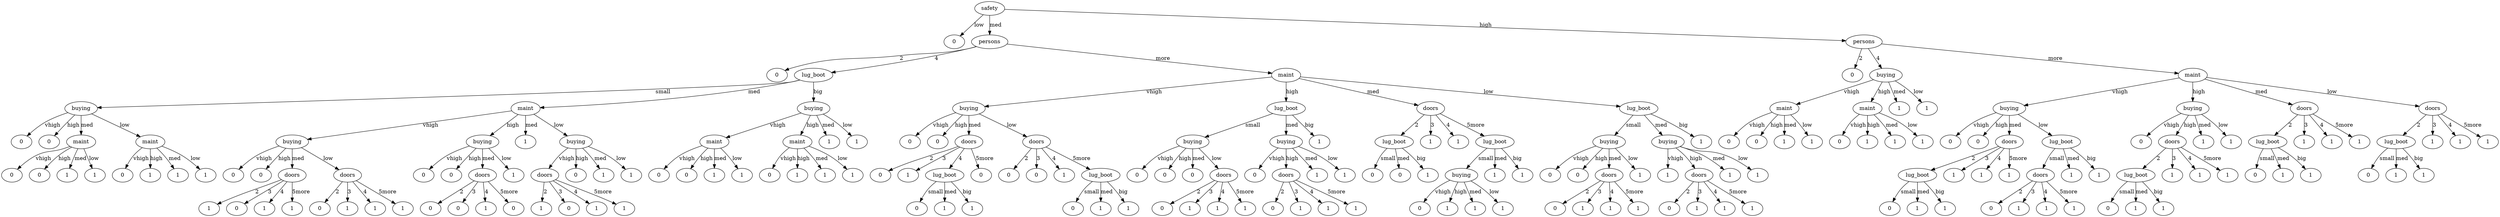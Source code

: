 digraph "ID3_Decision_Tree.gv" {
	5 [label=safety]
	"50low" [label=0]
	5 -> "50low" [label=low]
	"5personsmed" [label=persons]
	5 -> "5personsmed" [label=med]
	"5personsmed02" [label=0]
	"5personsmed" -> "5personsmed02" [label=2]
	"5personsmedlug_boot4" [label=lug_boot]
	"5personsmed" -> "5personsmedlug_boot4" [label=4]
	"5personsmedlug_boot4buyingsmall" [label=buying]
	"5personsmedlug_boot4" -> "5personsmedlug_boot4buyingsmall" [label=small]
	"5personsmedlug_boot4buyingsmall0vhigh" [label=0]
	"5personsmedlug_boot4buyingsmall" -> "5personsmedlug_boot4buyingsmall0vhigh" [label=vhigh]
	"5personsmedlug_boot4buyingsmall0high" [label=0]
	"5personsmedlug_boot4buyingsmall" -> "5personsmedlug_boot4buyingsmall0high" [label=high]
	"5personsmedlug_boot4buyingsmallmaintmed" [label=maint]
	"5personsmedlug_boot4buyingsmall" -> "5personsmedlug_boot4buyingsmallmaintmed" [label=med]
	"5personsmedlug_boot4buyingsmallmaintmed0vhigh" [label=0]
	"5personsmedlug_boot4buyingsmallmaintmed" -> "5personsmedlug_boot4buyingsmallmaintmed0vhigh" [label=vhigh]
	"5personsmedlug_boot4buyingsmallmaintmed0high" [label=0]
	"5personsmedlug_boot4buyingsmallmaintmed" -> "5personsmedlug_boot4buyingsmallmaintmed0high" [label=high]
	"5personsmedlug_boot4buyingsmallmaintmed1med" [label=1]
	"5personsmedlug_boot4buyingsmallmaintmed" -> "5personsmedlug_boot4buyingsmallmaintmed1med" [label=med]
	"5personsmedlug_boot4buyingsmallmaintmed1low" [label=1]
	"5personsmedlug_boot4buyingsmallmaintmed" -> "5personsmedlug_boot4buyingsmallmaintmed1low" [label=low]
	"5personsmedlug_boot4buyingsmallmaintlow" [label=maint]
	"5personsmedlug_boot4buyingsmall" -> "5personsmedlug_boot4buyingsmallmaintlow" [label=low]
	"5personsmedlug_boot4buyingsmallmaintlow0vhigh" [label=0]
	"5personsmedlug_boot4buyingsmallmaintlow" -> "5personsmedlug_boot4buyingsmallmaintlow0vhigh" [label=vhigh]
	"5personsmedlug_boot4buyingsmallmaintlow1high" [label=1]
	"5personsmedlug_boot4buyingsmallmaintlow" -> "5personsmedlug_boot4buyingsmallmaintlow1high" [label=high]
	"5personsmedlug_boot4buyingsmallmaintlow1med" [label=1]
	"5personsmedlug_boot4buyingsmallmaintlow" -> "5personsmedlug_boot4buyingsmallmaintlow1med" [label=med]
	"5personsmedlug_boot4buyingsmallmaintlow1low" [label=1]
	"5personsmedlug_boot4buyingsmallmaintlow" -> "5personsmedlug_boot4buyingsmallmaintlow1low" [label=low]
	"5personsmedlug_boot4maintmed" [label=maint]
	"5personsmedlug_boot4" -> "5personsmedlug_boot4maintmed" [label=med]
	"5personsmedlug_boot4maintmedbuyingvhigh" [label=buying]
	"5personsmedlug_boot4maintmed" -> "5personsmedlug_boot4maintmedbuyingvhigh" [label=vhigh]
	"5personsmedlug_boot4maintmedbuyingvhigh0vhigh" [label=0]
	"5personsmedlug_boot4maintmedbuyingvhigh" -> "5personsmedlug_boot4maintmedbuyingvhigh0vhigh" [label=vhigh]
	"5personsmedlug_boot4maintmedbuyingvhigh0high" [label=0]
	"5personsmedlug_boot4maintmedbuyingvhigh" -> "5personsmedlug_boot4maintmedbuyingvhigh0high" [label=high]
	"5personsmedlug_boot4maintmedbuyingvhighdoorsmed" [label=doors]
	"5personsmedlug_boot4maintmedbuyingvhigh" -> "5personsmedlug_boot4maintmedbuyingvhighdoorsmed" [label=med]
	"5personsmedlug_boot4maintmedbuyingvhighdoorsmed12" [label=1]
	"5personsmedlug_boot4maintmedbuyingvhighdoorsmed" -> "5personsmedlug_boot4maintmedbuyingvhighdoorsmed12" [label=2]
	"5personsmedlug_boot4maintmedbuyingvhighdoorsmed03" [label=0]
	"5personsmedlug_boot4maintmedbuyingvhighdoorsmed" -> "5personsmedlug_boot4maintmedbuyingvhighdoorsmed03" [label=3]
	"5personsmedlug_boot4maintmedbuyingvhighdoorsmed14" [label=1]
	"5personsmedlug_boot4maintmedbuyingvhighdoorsmed" -> "5personsmedlug_boot4maintmedbuyingvhighdoorsmed14" [label=4]
	"5personsmedlug_boot4maintmedbuyingvhighdoorsmed15more" [label=1]
	"5personsmedlug_boot4maintmedbuyingvhighdoorsmed" -> "5personsmedlug_boot4maintmedbuyingvhighdoorsmed15more" [label="5more"]
	"5personsmedlug_boot4maintmedbuyingvhighdoorslow" [label=doors]
	"5personsmedlug_boot4maintmedbuyingvhigh" -> "5personsmedlug_boot4maintmedbuyingvhighdoorslow" [label=low]
	"5personsmedlug_boot4maintmedbuyingvhighdoorslow02" [label=0]
	"5personsmedlug_boot4maintmedbuyingvhighdoorslow" -> "5personsmedlug_boot4maintmedbuyingvhighdoorslow02" [label=2]
	"5personsmedlug_boot4maintmedbuyingvhighdoorslow13" [label=1]
	"5personsmedlug_boot4maintmedbuyingvhighdoorslow" -> "5personsmedlug_boot4maintmedbuyingvhighdoorslow13" [label=3]
	"5personsmedlug_boot4maintmedbuyingvhighdoorslow14" [label=1]
	"5personsmedlug_boot4maintmedbuyingvhighdoorslow" -> "5personsmedlug_boot4maintmedbuyingvhighdoorslow14" [label=4]
	"5personsmedlug_boot4maintmedbuyingvhighdoorslow15more" [label=1]
	"5personsmedlug_boot4maintmedbuyingvhighdoorslow" -> "5personsmedlug_boot4maintmedbuyingvhighdoorslow15more" [label="5more"]
	"5personsmedlug_boot4maintmedbuyinghigh" [label=buying]
	"5personsmedlug_boot4maintmed" -> "5personsmedlug_boot4maintmedbuyinghigh" [label=high]
	"5personsmedlug_boot4maintmedbuyinghigh0vhigh" [label=0]
	"5personsmedlug_boot4maintmedbuyinghigh" -> "5personsmedlug_boot4maintmedbuyinghigh0vhigh" [label=vhigh]
	"5personsmedlug_boot4maintmedbuyinghigh0high" [label=0]
	"5personsmedlug_boot4maintmedbuyinghigh" -> "5personsmedlug_boot4maintmedbuyinghigh0high" [label=high]
	"5personsmedlug_boot4maintmedbuyinghighdoorsmed" [label=doors]
	"5personsmedlug_boot4maintmedbuyinghigh" -> "5personsmedlug_boot4maintmedbuyinghighdoorsmed" [label=med]
	"5personsmedlug_boot4maintmedbuyinghighdoorsmed02" [label=0]
	"5personsmedlug_boot4maintmedbuyinghighdoorsmed" -> "5personsmedlug_boot4maintmedbuyinghighdoorsmed02" [label=2]
	"5personsmedlug_boot4maintmedbuyinghighdoorsmed03" [label=0]
	"5personsmedlug_boot4maintmedbuyinghighdoorsmed" -> "5personsmedlug_boot4maintmedbuyinghighdoorsmed03" [label=3]
	"5personsmedlug_boot4maintmedbuyinghighdoorsmed14" [label=1]
	"5personsmedlug_boot4maintmedbuyinghighdoorsmed" -> "5personsmedlug_boot4maintmedbuyinghighdoorsmed14" [label=4]
	"5personsmedlug_boot4maintmedbuyinghighdoorsmed05more" [label=0]
	"5personsmedlug_boot4maintmedbuyinghighdoorsmed" -> "5personsmedlug_boot4maintmedbuyinghighdoorsmed05more" [label="5more"]
	"5personsmedlug_boot4maintmedbuyinghigh1low" [label=1]
	"5personsmedlug_boot4maintmedbuyinghigh" -> "5personsmedlug_boot4maintmedbuyinghigh1low" [label=low]
	"5personsmedlug_boot4maintmed1med" [label=1]
	"5personsmedlug_boot4maintmed" -> "5personsmedlug_boot4maintmed1med" [label=med]
	"5personsmedlug_boot4maintmedbuyinglow" [label=buying]
	"5personsmedlug_boot4maintmed" -> "5personsmedlug_boot4maintmedbuyinglow" [label=low]
	"5personsmedlug_boot4maintmedbuyinglowdoorsvhigh" [label=doors]
	"5personsmedlug_boot4maintmedbuyinglow" -> "5personsmedlug_boot4maintmedbuyinglowdoorsvhigh" [label=vhigh]
	"5personsmedlug_boot4maintmedbuyinglowdoorsvhigh12" [label=1]
	"5personsmedlug_boot4maintmedbuyinglowdoorsvhigh" -> "5personsmedlug_boot4maintmedbuyinglowdoorsvhigh12" [label=2]
	"5personsmedlug_boot4maintmedbuyinglowdoorsvhigh03" [label=0]
	"5personsmedlug_boot4maintmedbuyinglowdoorsvhigh" -> "5personsmedlug_boot4maintmedbuyinglowdoorsvhigh03" [label=3]
	"5personsmedlug_boot4maintmedbuyinglowdoorsvhigh14" [label=1]
	"5personsmedlug_boot4maintmedbuyinglowdoorsvhigh" -> "5personsmedlug_boot4maintmedbuyinglowdoorsvhigh14" [label=4]
	"5personsmedlug_boot4maintmedbuyinglowdoorsvhigh15more" [label=1]
	"5personsmedlug_boot4maintmedbuyinglowdoorsvhigh" -> "5personsmedlug_boot4maintmedbuyinglowdoorsvhigh15more" [label="5more"]
	"5personsmedlug_boot4maintmedbuyinglow0high" [label=0]
	"5personsmedlug_boot4maintmedbuyinglow" -> "5personsmedlug_boot4maintmedbuyinglow0high" [label=high]
	"5personsmedlug_boot4maintmedbuyinglow1med" [label=1]
	"5personsmedlug_boot4maintmedbuyinglow" -> "5personsmedlug_boot4maintmedbuyinglow1med" [label=med]
	"5personsmedlug_boot4maintmedbuyinglow1low" [label=1]
	"5personsmedlug_boot4maintmedbuyinglow" -> "5personsmedlug_boot4maintmedbuyinglow1low" [label=low]
	"5personsmedlug_boot4buyingbig" [label=buying]
	"5personsmedlug_boot4" -> "5personsmedlug_boot4buyingbig" [label=big]
	"5personsmedlug_boot4buyingbigmaintvhigh" [label=maint]
	"5personsmedlug_boot4buyingbig" -> "5personsmedlug_boot4buyingbigmaintvhigh" [label=vhigh]
	"5personsmedlug_boot4buyingbigmaintvhigh0vhigh" [label=0]
	"5personsmedlug_boot4buyingbigmaintvhigh" -> "5personsmedlug_boot4buyingbigmaintvhigh0vhigh" [label=vhigh]
	"5personsmedlug_boot4buyingbigmaintvhigh0high" [label=0]
	"5personsmedlug_boot4buyingbigmaintvhigh" -> "5personsmedlug_boot4buyingbigmaintvhigh0high" [label=high]
	"5personsmedlug_boot4buyingbigmaintvhigh1med" [label=1]
	"5personsmedlug_boot4buyingbigmaintvhigh" -> "5personsmedlug_boot4buyingbigmaintvhigh1med" [label=med]
	"5personsmedlug_boot4buyingbigmaintvhigh1low" [label=1]
	"5personsmedlug_boot4buyingbigmaintvhigh" -> "5personsmedlug_boot4buyingbigmaintvhigh1low" [label=low]
	"5personsmedlug_boot4buyingbigmainthigh" [label=maint]
	"5personsmedlug_boot4buyingbig" -> "5personsmedlug_boot4buyingbigmainthigh" [label=high]
	"5personsmedlug_boot4buyingbigmainthigh0vhigh" [label=0]
	"5personsmedlug_boot4buyingbigmainthigh" -> "5personsmedlug_boot4buyingbigmainthigh0vhigh" [label=vhigh]
	"5personsmedlug_boot4buyingbigmainthigh1high" [label=1]
	"5personsmedlug_boot4buyingbigmainthigh" -> "5personsmedlug_boot4buyingbigmainthigh1high" [label=high]
	"5personsmedlug_boot4buyingbigmainthigh1med" [label=1]
	"5personsmedlug_boot4buyingbigmainthigh" -> "5personsmedlug_boot4buyingbigmainthigh1med" [label=med]
	"5personsmedlug_boot4buyingbigmainthigh1low" [label=1]
	"5personsmedlug_boot4buyingbigmainthigh" -> "5personsmedlug_boot4buyingbigmainthigh1low" [label=low]
	"5personsmedlug_boot4buyingbig1med" [label=1]
	"5personsmedlug_boot4buyingbig" -> "5personsmedlug_boot4buyingbig1med" [label=med]
	"5personsmedlug_boot4buyingbig1low" [label=1]
	"5personsmedlug_boot4buyingbig" -> "5personsmedlug_boot4buyingbig1low" [label=low]
	"5personsmedmaintmore" [label=maint]
	"5personsmed" -> "5personsmedmaintmore" [label=more]
	"5personsmedmaintmorebuyingvhigh" [label=buying]
	"5personsmedmaintmore" -> "5personsmedmaintmorebuyingvhigh" [label=vhigh]
	"5personsmedmaintmorebuyingvhigh0vhigh" [label=0]
	"5personsmedmaintmorebuyingvhigh" -> "5personsmedmaintmorebuyingvhigh0vhigh" [label=vhigh]
	"5personsmedmaintmorebuyingvhigh0high" [label=0]
	"5personsmedmaintmorebuyingvhigh" -> "5personsmedmaintmorebuyingvhigh0high" [label=high]
	"5personsmedmaintmorebuyingvhighdoorsmed" [label=doors]
	"5personsmedmaintmorebuyingvhigh" -> "5personsmedmaintmorebuyingvhighdoorsmed" [label=med]
	"5personsmedmaintmorebuyingvhighdoorsmed02" [label=0]
	"5personsmedmaintmorebuyingvhighdoorsmed" -> "5personsmedmaintmorebuyingvhighdoorsmed02" [label=2]
	"5personsmedmaintmorebuyingvhighdoorsmed13" [label=1]
	"5personsmedmaintmorebuyingvhighdoorsmed" -> "5personsmedmaintmorebuyingvhighdoorsmed13" [label=3]
	"5personsmedmaintmorebuyingvhighdoorsmedlug_boot4" [label=lug_boot]
	"5personsmedmaintmorebuyingvhighdoorsmed" -> "5personsmedmaintmorebuyingvhighdoorsmedlug_boot4" [label=4]
	"5personsmedmaintmorebuyingvhighdoorsmedlug_boot40small" [label=0]
	"5personsmedmaintmorebuyingvhighdoorsmedlug_boot4" -> "5personsmedmaintmorebuyingvhighdoorsmedlug_boot40small" [label=small]
	"5personsmedmaintmorebuyingvhighdoorsmedlug_boot41med" [label=1]
	"5personsmedmaintmorebuyingvhighdoorsmedlug_boot4" -> "5personsmedmaintmorebuyingvhighdoorsmedlug_boot41med" [label=med]
	"5personsmedmaintmorebuyingvhighdoorsmedlug_boot41big" [label=1]
	"5personsmedmaintmorebuyingvhighdoorsmedlug_boot4" -> "5personsmedmaintmorebuyingvhighdoorsmedlug_boot41big" [label=big]
	"5personsmedmaintmorebuyingvhighdoorsmed05more" [label=0]
	"5personsmedmaintmorebuyingvhighdoorsmed" -> "5personsmedmaintmorebuyingvhighdoorsmed05more" [label="5more"]
	"5personsmedmaintmorebuyingvhighdoorslow" [label=doors]
	"5personsmedmaintmorebuyingvhigh" -> "5personsmedmaintmorebuyingvhighdoorslow" [label=low]
	"5personsmedmaintmorebuyingvhighdoorslow02" [label=0]
	"5personsmedmaintmorebuyingvhighdoorslow" -> "5personsmedmaintmorebuyingvhighdoorslow02" [label=2]
	"5personsmedmaintmorebuyingvhighdoorslow03" [label=0]
	"5personsmedmaintmorebuyingvhighdoorslow" -> "5personsmedmaintmorebuyingvhighdoorslow03" [label=3]
	"5personsmedmaintmorebuyingvhighdoorslow14" [label=1]
	"5personsmedmaintmorebuyingvhighdoorslow" -> "5personsmedmaintmorebuyingvhighdoorslow14" [label=4]
	"5personsmedmaintmorebuyingvhighdoorslowlug_boot5more" [label=lug_boot]
	"5personsmedmaintmorebuyingvhighdoorslow" -> "5personsmedmaintmorebuyingvhighdoorslowlug_boot5more" [label="5more"]
	"5personsmedmaintmorebuyingvhighdoorslowlug_boot5more0small" [label=0]
	"5personsmedmaintmorebuyingvhighdoorslowlug_boot5more" -> "5personsmedmaintmorebuyingvhighdoorslowlug_boot5more0small" [label=small]
	"5personsmedmaintmorebuyingvhighdoorslowlug_boot5more1med" [label=1]
	"5personsmedmaintmorebuyingvhighdoorslowlug_boot5more" -> "5personsmedmaintmorebuyingvhighdoorslowlug_boot5more1med" [label=med]
	"5personsmedmaintmorebuyingvhighdoorslowlug_boot5more1big" [label=1]
	"5personsmedmaintmorebuyingvhighdoorslowlug_boot5more" -> "5personsmedmaintmorebuyingvhighdoorslowlug_boot5more1big" [label=big]
	"5personsmedmaintmorelug_boothigh" [label=lug_boot]
	"5personsmedmaintmore" -> "5personsmedmaintmorelug_boothigh" [label=high]
	"5personsmedmaintmorelug_boothighbuyingsmall" [label=buying]
	"5personsmedmaintmorelug_boothigh" -> "5personsmedmaintmorelug_boothighbuyingsmall" [label=small]
	"5personsmedmaintmorelug_boothighbuyingsmall0vhigh" [label=0]
	"5personsmedmaintmorelug_boothighbuyingsmall" -> "5personsmedmaintmorelug_boothighbuyingsmall0vhigh" [label=vhigh]
	"5personsmedmaintmorelug_boothighbuyingsmall0high" [label=0]
	"5personsmedmaintmorelug_boothighbuyingsmall" -> "5personsmedmaintmorelug_boothighbuyingsmall0high" [label=high]
	"5personsmedmaintmorelug_boothighbuyingsmall0med" [label=0]
	"5personsmedmaintmorelug_boothighbuyingsmall" -> "5personsmedmaintmorelug_boothighbuyingsmall0med" [label=med]
	"5personsmedmaintmorelug_boothighbuyingsmalldoorslow" [label=doors]
	"5personsmedmaintmorelug_boothighbuyingsmall" -> "5personsmedmaintmorelug_boothighbuyingsmalldoorslow" [label=low]
	"5personsmedmaintmorelug_boothighbuyingsmalldoorslow02" [label=0]
	"5personsmedmaintmorelug_boothighbuyingsmalldoorslow" -> "5personsmedmaintmorelug_boothighbuyingsmalldoorslow02" [label=2]
	"5personsmedmaintmorelug_boothighbuyingsmalldoorslow13" [label=1]
	"5personsmedmaintmorelug_boothighbuyingsmalldoorslow" -> "5personsmedmaintmorelug_boothighbuyingsmalldoorslow13" [label=3]
	"5personsmedmaintmorelug_boothighbuyingsmalldoorslow14" [label=1]
	"5personsmedmaintmorelug_boothighbuyingsmalldoorslow" -> "5personsmedmaintmorelug_boothighbuyingsmalldoorslow14" [label=4]
	"5personsmedmaintmorelug_boothighbuyingsmalldoorslow15more" [label=1]
	"5personsmedmaintmorelug_boothighbuyingsmalldoorslow" -> "5personsmedmaintmorelug_boothighbuyingsmalldoorslow15more" [label="5more"]
	"5personsmedmaintmorelug_boothighbuyingmed" [label=buying]
	"5personsmedmaintmorelug_boothigh" -> "5personsmedmaintmorelug_boothighbuyingmed" [label=med]
	"5personsmedmaintmorelug_boothighbuyingmed0vhigh" [label=0]
	"5personsmedmaintmorelug_boothighbuyingmed" -> "5personsmedmaintmorelug_boothighbuyingmed0vhigh" [label=vhigh]
	"5personsmedmaintmorelug_boothighbuyingmeddoorshigh" [label=doors]
	"5personsmedmaintmorelug_boothighbuyingmed" -> "5personsmedmaintmorelug_boothighbuyingmeddoorshigh" [label=high]
	"5personsmedmaintmorelug_boothighbuyingmeddoorshigh02" [label=0]
	"5personsmedmaintmorelug_boothighbuyingmeddoorshigh" -> "5personsmedmaintmorelug_boothighbuyingmeddoorshigh02" [label=2]
	"5personsmedmaintmorelug_boothighbuyingmeddoorshigh13" [label=1]
	"5personsmedmaintmorelug_boothighbuyingmeddoorshigh" -> "5personsmedmaintmorelug_boothighbuyingmeddoorshigh13" [label=3]
	"5personsmedmaintmorelug_boothighbuyingmeddoorshigh14" [label=1]
	"5personsmedmaintmorelug_boothighbuyingmeddoorshigh" -> "5personsmedmaintmorelug_boothighbuyingmeddoorshigh14" [label=4]
	"5personsmedmaintmorelug_boothighbuyingmeddoorshigh15more" [label=1]
	"5personsmedmaintmorelug_boothighbuyingmeddoorshigh" -> "5personsmedmaintmorelug_boothighbuyingmeddoorshigh15more" [label="5more"]
	"5personsmedmaintmorelug_boothighbuyingmed1med" [label=1]
	"5personsmedmaintmorelug_boothighbuyingmed" -> "5personsmedmaintmorelug_boothighbuyingmed1med" [label=med]
	"5personsmedmaintmorelug_boothighbuyingmed1low" [label=1]
	"5personsmedmaintmorelug_boothighbuyingmed" -> "5personsmedmaintmorelug_boothighbuyingmed1low" [label=low]
	"5personsmedmaintmorelug_boothigh1big" [label=1]
	"5personsmedmaintmorelug_boothigh" -> "5personsmedmaintmorelug_boothigh1big" [label=big]
	"5personsmedmaintmoredoorsmed" [label=doors]
	"5personsmedmaintmore" -> "5personsmedmaintmoredoorsmed" [label=med]
	"5personsmedmaintmoredoorsmedlug_boot2" [label=lug_boot]
	"5personsmedmaintmoredoorsmed" -> "5personsmedmaintmoredoorsmedlug_boot2" [label=2]
	"5personsmedmaintmoredoorsmedlug_boot20small" [label=0]
	"5personsmedmaintmoredoorsmedlug_boot2" -> "5personsmedmaintmoredoorsmedlug_boot20small" [label=small]
	"5personsmedmaintmoredoorsmedlug_boot20med" [label=0]
	"5personsmedmaintmoredoorsmedlug_boot2" -> "5personsmedmaintmoredoorsmedlug_boot20med" [label=med]
	"5personsmedmaintmoredoorsmedlug_boot21big" [label=1]
	"5personsmedmaintmoredoorsmedlug_boot2" -> "5personsmedmaintmoredoorsmedlug_boot21big" [label=big]
	"5personsmedmaintmoredoorsmed13" [label=1]
	"5personsmedmaintmoredoorsmed" -> "5personsmedmaintmoredoorsmed13" [label=3]
	"5personsmedmaintmoredoorsmed14" [label=1]
	"5personsmedmaintmoredoorsmed" -> "5personsmedmaintmoredoorsmed14" [label=4]
	"5personsmedmaintmoredoorsmedlug_boot5more" [label=lug_boot]
	"5personsmedmaintmoredoorsmed" -> "5personsmedmaintmoredoorsmedlug_boot5more" [label="5more"]
	"5personsmedmaintmoredoorsmedlug_boot5morebuyingsmall" [label=buying]
	"5personsmedmaintmoredoorsmedlug_boot5more" -> "5personsmedmaintmoredoorsmedlug_boot5morebuyingsmall" [label=small]
	"5personsmedmaintmoredoorsmedlug_boot5morebuyingsmall0vhigh" [label=0]
	"5personsmedmaintmoredoorsmedlug_boot5morebuyingsmall" -> "5personsmedmaintmoredoorsmedlug_boot5morebuyingsmall0vhigh" [label=vhigh]
	"5personsmedmaintmoredoorsmedlug_boot5morebuyingsmall1high" [label=1]
	"5personsmedmaintmoredoorsmedlug_boot5morebuyingsmall" -> "5personsmedmaintmoredoorsmedlug_boot5morebuyingsmall1high" [label=high]
	"5personsmedmaintmoredoorsmedlug_boot5morebuyingsmall1med" [label=1]
	"5personsmedmaintmoredoorsmedlug_boot5morebuyingsmall" -> "5personsmedmaintmoredoorsmedlug_boot5morebuyingsmall1med" [label=med]
	"5personsmedmaintmoredoorsmedlug_boot5morebuyingsmall1low" [label=1]
	"5personsmedmaintmoredoorsmedlug_boot5morebuyingsmall" -> "5personsmedmaintmoredoorsmedlug_boot5morebuyingsmall1low" [label=low]
	"5personsmedmaintmoredoorsmedlug_boot5more1med" [label=1]
	"5personsmedmaintmoredoorsmedlug_boot5more" -> "5personsmedmaintmoredoorsmedlug_boot5more1med" [label=med]
	"5personsmedmaintmoredoorsmedlug_boot5more1big" [label=1]
	"5personsmedmaintmoredoorsmedlug_boot5more" -> "5personsmedmaintmoredoorsmedlug_boot5more1big" [label=big]
	"5personsmedmaintmorelug_bootlow" [label=lug_boot]
	"5personsmedmaintmore" -> "5personsmedmaintmorelug_bootlow" [label=low]
	"5personsmedmaintmorelug_bootlowbuyingsmall" [label=buying]
	"5personsmedmaintmorelug_bootlow" -> "5personsmedmaintmorelug_bootlowbuyingsmall" [label=small]
	"5personsmedmaintmorelug_bootlowbuyingsmall0vhigh" [label=0]
	"5personsmedmaintmorelug_bootlowbuyingsmall" -> "5personsmedmaintmorelug_bootlowbuyingsmall0vhigh" [label=vhigh]
	"5personsmedmaintmorelug_bootlowbuyingsmall0high" [label=0]
	"5personsmedmaintmorelug_bootlowbuyingsmall" -> "5personsmedmaintmorelug_bootlowbuyingsmall0high" [label=high]
	"5personsmedmaintmorelug_bootlowbuyingsmalldoorsmed" [label=doors]
	"5personsmedmaintmorelug_bootlowbuyingsmall" -> "5personsmedmaintmorelug_bootlowbuyingsmalldoorsmed" [label=med]
	"5personsmedmaintmorelug_bootlowbuyingsmalldoorsmed02" [label=0]
	"5personsmedmaintmorelug_bootlowbuyingsmalldoorsmed" -> "5personsmedmaintmorelug_bootlowbuyingsmalldoorsmed02" [label=2]
	"5personsmedmaintmorelug_bootlowbuyingsmalldoorsmed13" [label=1]
	"5personsmedmaintmorelug_bootlowbuyingsmalldoorsmed" -> "5personsmedmaintmorelug_bootlowbuyingsmalldoorsmed13" [label=3]
	"5personsmedmaintmorelug_bootlowbuyingsmalldoorsmed14" [label=1]
	"5personsmedmaintmorelug_bootlowbuyingsmalldoorsmed" -> "5personsmedmaintmorelug_bootlowbuyingsmalldoorsmed14" [label=4]
	"5personsmedmaintmorelug_bootlowbuyingsmalldoorsmed15more" [label=1]
	"5personsmedmaintmorelug_bootlowbuyingsmalldoorsmed" -> "5personsmedmaintmorelug_bootlowbuyingsmalldoorsmed15more" [label="5more"]
	"5personsmedmaintmorelug_bootlowbuyingsmall1low" [label=1]
	"5personsmedmaintmorelug_bootlowbuyingsmall" -> "5personsmedmaintmorelug_bootlowbuyingsmall1low" [label=low]
	"5personsmedmaintmorelug_bootlowbuyingmed" [label=buying]
	"5personsmedmaintmorelug_bootlow" -> "5personsmedmaintmorelug_bootlowbuyingmed" [label=med]
	"5personsmedmaintmorelug_bootlowbuyingmed1vhigh" [label=1]
	"5personsmedmaintmorelug_bootlowbuyingmed" -> "5personsmedmaintmorelug_bootlowbuyingmed1vhigh" [label=vhigh]
	"5personsmedmaintmorelug_bootlowbuyingmeddoorshigh" [label=doors]
	"5personsmedmaintmorelug_bootlowbuyingmed" -> "5personsmedmaintmorelug_bootlowbuyingmeddoorshigh" [label=high]
	"5personsmedmaintmorelug_bootlowbuyingmeddoorshigh02" [label=0]
	"5personsmedmaintmorelug_bootlowbuyingmeddoorshigh" -> "5personsmedmaintmorelug_bootlowbuyingmeddoorshigh02" [label=2]
	"5personsmedmaintmorelug_bootlowbuyingmeddoorshigh13" [label=1]
	"5personsmedmaintmorelug_bootlowbuyingmeddoorshigh" -> "5personsmedmaintmorelug_bootlowbuyingmeddoorshigh13" [label=3]
	"5personsmedmaintmorelug_bootlowbuyingmeddoorshigh14" [label=1]
	"5personsmedmaintmorelug_bootlowbuyingmeddoorshigh" -> "5personsmedmaintmorelug_bootlowbuyingmeddoorshigh14" [label=4]
	"5personsmedmaintmorelug_bootlowbuyingmeddoorshigh15more" [label=1]
	"5personsmedmaintmorelug_bootlowbuyingmeddoorshigh" -> "5personsmedmaintmorelug_bootlowbuyingmeddoorshigh15more" [label="5more"]
	"5personsmedmaintmorelug_bootlowbuyingmed1med" [label=1]
	"5personsmedmaintmorelug_bootlowbuyingmed" -> "5personsmedmaintmorelug_bootlowbuyingmed1med" [label=med]
	"5personsmedmaintmorelug_bootlowbuyingmed1low" [label=1]
	"5personsmedmaintmorelug_bootlowbuyingmed" -> "5personsmedmaintmorelug_bootlowbuyingmed1low" [label=low]
	"5personsmedmaintmorelug_bootlow1big" [label=1]
	"5personsmedmaintmorelug_bootlow" -> "5personsmedmaintmorelug_bootlow1big" [label=big]
	"5personshigh" [label=persons]
	5 -> "5personshigh" [label=high]
	"5personshigh02" [label=0]
	"5personshigh" -> "5personshigh02" [label=2]
	"5personshighbuying4" [label=buying]
	"5personshigh" -> "5personshighbuying4" [label=4]
	"5personshighbuying4maintvhigh" [label=maint]
	"5personshighbuying4" -> "5personshighbuying4maintvhigh" [label=vhigh]
	"5personshighbuying4maintvhigh0vhigh" [label=0]
	"5personshighbuying4maintvhigh" -> "5personshighbuying4maintvhigh0vhigh" [label=vhigh]
	"5personshighbuying4maintvhigh0high" [label=0]
	"5personshighbuying4maintvhigh" -> "5personshighbuying4maintvhigh0high" [label=high]
	"5personshighbuying4maintvhigh1med" [label=1]
	"5personshighbuying4maintvhigh" -> "5personshighbuying4maintvhigh1med" [label=med]
	"5personshighbuying4maintvhigh1low" [label=1]
	"5personshighbuying4maintvhigh" -> "5personshighbuying4maintvhigh1low" [label=low]
	"5personshighbuying4mainthigh" [label=maint]
	"5personshighbuying4" -> "5personshighbuying4mainthigh" [label=high]
	"5personshighbuying4mainthigh0vhigh" [label=0]
	"5personshighbuying4mainthigh" -> "5personshighbuying4mainthigh0vhigh" [label=vhigh]
	"5personshighbuying4mainthigh1high" [label=1]
	"5personshighbuying4mainthigh" -> "5personshighbuying4mainthigh1high" [label=high]
	"5personshighbuying4mainthigh1med" [label=1]
	"5personshighbuying4mainthigh" -> "5personshighbuying4mainthigh1med" [label=med]
	"5personshighbuying4mainthigh1low" [label=1]
	"5personshighbuying4mainthigh" -> "5personshighbuying4mainthigh1low" [label=low]
	"5personshighbuying41med" [label=1]
	"5personshighbuying4" -> "5personshighbuying41med" [label=med]
	"5personshighbuying41low" [label=1]
	"5personshighbuying4" -> "5personshighbuying41low" [label=low]
	"5personshighmaintmore" [label=maint]
	"5personshigh" -> "5personshighmaintmore" [label=more]
	"5personshighmaintmorebuyingvhigh" [label=buying]
	"5personshighmaintmore" -> "5personshighmaintmorebuyingvhigh" [label=vhigh]
	"5personshighmaintmorebuyingvhigh0vhigh" [label=0]
	"5personshighmaintmorebuyingvhigh" -> "5personshighmaintmorebuyingvhigh0vhigh" [label=vhigh]
	"5personshighmaintmorebuyingvhigh0high" [label=0]
	"5personshighmaintmorebuyingvhigh" -> "5personshighmaintmorebuyingvhigh0high" [label=high]
	"5personshighmaintmorebuyingvhighdoorsmed" [label=doors]
	"5personshighmaintmorebuyingvhigh" -> "5personshighmaintmorebuyingvhighdoorsmed" [label=med]
	"5personshighmaintmorebuyingvhighdoorsmedlug_boot2" [label=lug_boot]
	"5personshighmaintmorebuyingvhighdoorsmed" -> "5personshighmaintmorebuyingvhighdoorsmedlug_boot2" [label=2]
	"5personshighmaintmorebuyingvhighdoorsmedlug_boot20small" [label=0]
	"5personshighmaintmorebuyingvhighdoorsmedlug_boot2" -> "5personshighmaintmorebuyingvhighdoorsmedlug_boot20small" [label=small]
	"5personshighmaintmorebuyingvhighdoorsmedlug_boot21med" [label=1]
	"5personshighmaintmorebuyingvhighdoorsmedlug_boot2" -> "5personshighmaintmorebuyingvhighdoorsmedlug_boot21med" [label=med]
	"5personshighmaintmorebuyingvhighdoorsmedlug_boot21big" [label=1]
	"5personshighmaintmorebuyingvhighdoorsmedlug_boot2" -> "5personshighmaintmorebuyingvhighdoorsmedlug_boot21big" [label=big]
	"5personshighmaintmorebuyingvhighdoorsmed13" [label=1]
	"5personshighmaintmorebuyingvhighdoorsmed" -> "5personshighmaintmorebuyingvhighdoorsmed13" [label=3]
	"5personshighmaintmorebuyingvhighdoorsmed14" [label=1]
	"5personshighmaintmorebuyingvhighdoorsmed" -> "5personshighmaintmorebuyingvhighdoorsmed14" [label=4]
	"5personshighmaintmorebuyingvhighdoorsmed15more" [label=1]
	"5personshighmaintmorebuyingvhighdoorsmed" -> "5personshighmaintmorebuyingvhighdoorsmed15more" [label="5more"]
	"5personshighmaintmorebuyingvhighlug_bootlow" [label=lug_boot]
	"5personshighmaintmorebuyingvhigh" -> "5personshighmaintmorebuyingvhighlug_bootlow" [label=low]
	"5personshighmaintmorebuyingvhighlug_bootlowdoorssmall" [label=doors]
	"5personshighmaintmorebuyingvhighlug_bootlow" -> "5personshighmaintmorebuyingvhighlug_bootlowdoorssmall" [label=small]
	"5personshighmaintmorebuyingvhighlug_bootlowdoorssmall02" [label=0]
	"5personshighmaintmorebuyingvhighlug_bootlowdoorssmall" -> "5personshighmaintmorebuyingvhighlug_bootlowdoorssmall02" [label=2]
	"5personshighmaintmorebuyingvhighlug_bootlowdoorssmall13" [label=1]
	"5personshighmaintmorebuyingvhighlug_bootlowdoorssmall" -> "5personshighmaintmorebuyingvhighlug_bootlowdoorssmall13" [label=3]
	"5personshighmaintmorebuyingvhighlug_bootlowdoorssmall14" [label=1]
	"5personshighmaintmorebuyingvhighlug_bootlowdoorssmall" -> "5personshighmaintmorebuyingvhighlug_bootlowdoorssmall14" [label=4]
	"5personshighmaintmorebuyingvhighlug_bootlowdoorssmall15more" [label=1]
	"5personshighmaintmorebuyingvhighlug_bootlowdoorssmall" -> "5personshighmaintmorebuyingvhighlug_bootlowdoorssmall15more" [label="5more"]
	"5personshighmaintmorebuyingvhighlug_bootlow1med" [label=1]
	"5personshighmaintmorebuyingvhighlug_bootlow" -> "5personshighmaintmorebuyingvhighlug_bootlow1med" [label=med]
	"5personshighmaintmorebuyingvhighlug_bootlow1big" [label=1]
	"5personshighmaintmorebuyingvhighlug_bootlow" -> "5personshighmaintmorebuyingvhighlug_bootlow1big" [label=big]
	"5personshighmaintmorebuyinghigh" [label=buying]
	"5personshighmaintmore" -> "5personshighmaintmorebuyinghigh" [label=high]
	"5personshighmaintmorebuyinghigh0vhigh" [label=0]
	"5personshighmaintmorebuyinghigh" -> "5personshighmaintmorebuyinghigh0vhigh" [label=vhigh]
	"5personshighmaintmorebuyinghighdoorshigh" [label=doors]
	"5personshighmaintmorebuyinghigh" -> "5personshighmaintmorebuyinghighdoorshigh" [label=high]
	"5personshighmaintmorebuyinghighdoorshighlug_boot2" [label=lug_boot]
	"5personshighmaintmorebuyinghighdoorshigh" -> "5personshighmaintmorebuyinghighdoorshighlug_boot2" [label=2]
	"5personshighmaintmorebuyinghighdoorshighlug_boot20small" [label=0]
	"5personshighmaintmorebuyinghighdoorshighlug_boot2" -> "5personshighmaintmorebuyinghighdoorshighlug_boot20small" [label=small]
	"5personshighmaintmorebuyinghighdoorshighlug_boot21med" [label=1]
	"5personshighmaintmorebuyinghighdoorshighlug_boot2" -> "5personshighmaintmorebuyinghighdoorshighlug_boot21med" [label=med]
	"5personshighmaintmorebuyinghighdoorshighlug_boot21big" [label=1]
	"5personshighmaintmorebuyinghighdoorshighlug_boot2" -> "5personshighmaintmorebuyinghighdoorshighlug_boot21big" [label=big]
	"5personshighmaintmorebuyinghighdoorshigh13" [label=1]
	"5personshighmaintmorebuyinghighdoorshigh" -> "5personshighmaintmorebuyinghighdoorshigh13" [label=3]
	"5personshighmaintmorebuyinghighdoorshigh14" [label=1]
	"5personshighmaintmorebuyinghighdoorshigh" -> "5personshighmaintmorebuyinghighdoorshigh14" [label=4]
	"5personshighmaintmorebuyinghighdoorshigh15more" [label=1]
	"5personshighmaintmorebuyinghighdoorshigh" -> "5personshighmaintmorebuyinghighdoorshigh15more" [label="5more"]
	"5personshighmaintmorebuyinghigh1med" [label=1]
	"5personshighmaintmorebuyinghigh" -> "5personshighmaintmorebuyinghigh1med" [label=med]
	"5personshighmaintmorebuyinghigh1low" [label=1]
	"5personshighmaintmorebuyinghigh" -> "5personshighmaintmorebuyinghigh1low" [label=low]
	"5personshighmaintmoredoorsmed" [label=doors]
	"5personshighmaintmore" -> "5personshighmaintmoredoorsmed" [label=med]
	"5personshighmaintmoredoorsmedlug_boot2" [label=lug_boot]
	"5personshighmaintmoredoorsmed" -> "5personshighmaintmoredoorsmedlug_boot2" [label=2]
	"5personshighmaintmoredoorsmedlug_boot20small" [label=0]
	"5personshighmaintmoredoorsmedlug_boot2" -> "5personshighmaintmoredoorsmedlug_boot20small" [label=small]
	"5personshighmaintmoredoorsmedlug_boot21med" [label=1]
	"5personshighmaintmoredoorsmedlug_boot2" -> "5personshighmaintmoredoorsmedlug_boot21med" [label=med]
	"5personshighmaintmoredoorsmedlug_boot21big" [label=1]
	"5personshighmaintmoredoorsmedlug_boot2" -> "5personshighmaintmoredoorsmedlug_boot21big" [label=big]
	"5personshighmaintmoredoorsmed13" [label=1]
	"5personshighmaintmoredoorsmed" -> "5personshighmaintmoredoorsmed13" [label=3]
	"5personshighmaintmoredoorsmed14" [label=1]
	"5personshighmaintmoredoorsmed" -> "5personshighmaintmoredoorsmed14" [label=4]
	"5personshighmaintmoredoorsmed15more" [label=1]
	"5personshighmaintmoredoorsmed" -> "5personshighmaintmoredoorsmed15more" [label="5more"]
	"5personshighmaintmoredoorslow" [label=doors]
	"5personshighmaintmore" -> "5personshighmaintmoredoorslow" [label=low]
	"5personshighmaintmoredoorslowlug_boot2" [label=lug_boot]
	"5personshighmaintmoredoorslow" -> "5personshighmaintmoredoorslowlug_boot2" [label=2]
	"5personshighmaintmoredoorslowlug_boot20small" [label=0]
	"5personshighmaintmoredoorslowlug_boot2" -> "5personshighmaintmoredoorslowlug_boot20small" [label=small]
	"5personshighmaintmoredoorslowlug_boot21med" [label=1]
	"5personshighmaintmoredoorslowlug_boot2" -> "5personshighmaintmoredoorslowlug_boot21med" [label=med]
	"5personshighmaintmoredoorslowlug_boot21big" [label=1]
	"5personshighmaintmoredoorslowlug_boot2" -> "5personshighmaintmoredoorslowlug_boot21big" [label=big]
	"5personshighmaintmoredoorslow13" [label=1]
	"5personshighmaintmoredoorslow" -> "5personshighmaintmoredoorslow13" [label=3]
	"5personshighmaintmoredoorslow14" [label=1]
	"5personshighmaintmoredoorslow" -> "5personshighmaintmoredoorslow14" [label=4]
	"5personshighmaintmoredoorslow15more" [label=1]
	"5personshighmaintmoredoorslow" -> "5personshighmaintmoredoorslow15more" [label="5more"]
}

